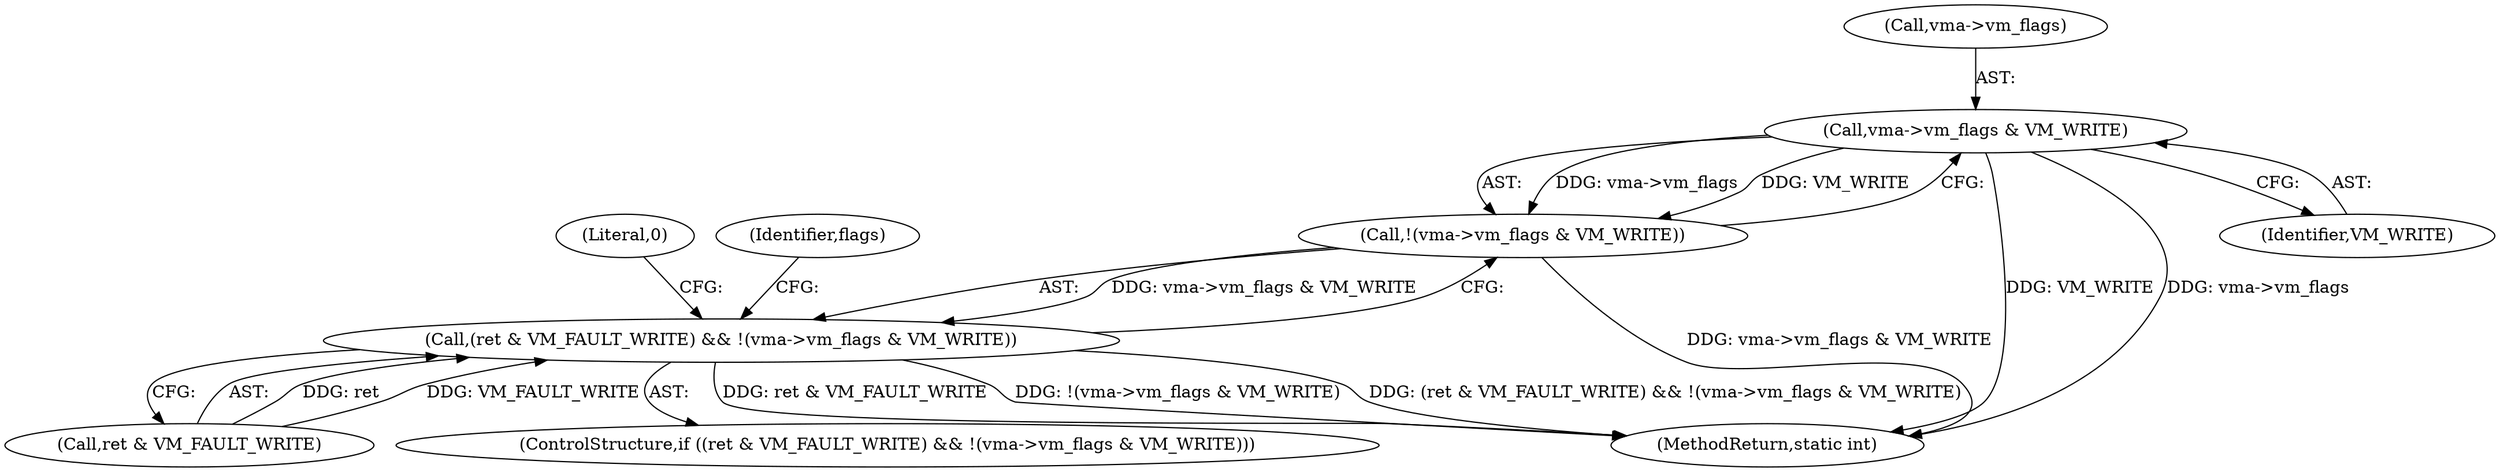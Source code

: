 digraph "0_linux_19be0eaffa3ac7d8eb6784ad9bdbc7d67ed8e619@pointer" {
"1000269" [label="(Call,vma->vm_flags & VM_WRITE)"];
"1000268" [label="(Call,!(vma->vm_flags & VM_WRITE))"];
"1000264" [label="(Call,(ret & VM_FAULT_WRITE) && !(vma->vm_flags & VM_WRITE))"];
"1000264" [label="(Call,(ret & VM_FAULT_WRITE) && !(vma->vm_flags & VM_WRITE))"];
"1000268" [label="(Call,!(vma->vm_flags & VM_WRITE))"];
"1000280" [label="(MethodReturn,static int)"];
"1000265" [label="(Call,ret & VM_FAULT_WRITE)"];
"1000273" [label="(Identifier,VM_WRITE)"];
"1000279" [label="(Literal,0)"];
"1000270" [label="(Call,vma->vm_flags)"];
"1000269" [label="(Call,vma->vm_flags & VM_WRITE)"];
"1000276" [label="(Identifier,flags)"];
"1000263" [label="(ControlStructure,if ((ret & VM_FAULT_WRITE) && !(vma->vm_flags & VM_WRITE)))"];
"1000269" -> "1000268"  [label="AST: "];
"1000269" -> "1000273"  [label="CFG: "];
"1000270" -> "1000269"  [label="AST: "];
"1000273" -> "1000269"  [label="AST: "];
"1000268" -> "1000269"  [label="CFG: "];
"1000269" -> "1000280"  [label="DDG: VM_WRITE"];
"1000269" -> "1000280"  [label="DDG: vma->vm_flags"];
"1000269" -> "1000268"  [label="DDG: vma->vm_flags"];
"1000269" -> "1000268"  [label="DDG: VM_WRITE"];
"1000268" -> "1000264"  [label="AST: "];
"1000264" -> "1000268"  [label="CFG: "];
"1000268" -> "1000280"  [label="DDG: vma->vm_flags & VM_WRITE"];
"1000268" -> "1000264"  [label="DDG: vma->vm_flags & VM_WRITE"];
"1000264" -> "1000263"  [label="AST: "];
"1000264" -> "1000265"  [label="CFG: "];
"1000265" -> "1000264"  [label="AST: "];
"1000276" -> "1000264"  [label="CFG: "];
"1000279" -> "1000264"  [label="CFG: "];
"1000264" -> "1000280"  [label="DDG: ret & VM_FAULT_WRITE"];
"1000264" -> "1000280"  [label="DDG: !(vma->vm_flags & VM_WRITE)"];
"1000264" -> "1000280"  [label="DDG: (ret & VM_FAULT_WRITE) && !(vma->vm_flags & VM_WRITE)"];
"1000265" -> "1000264"  [label="DDG: ret"];
"1000265" -> "1000264"  [label="DDG: VM_FAULT_WRITE"];
}
